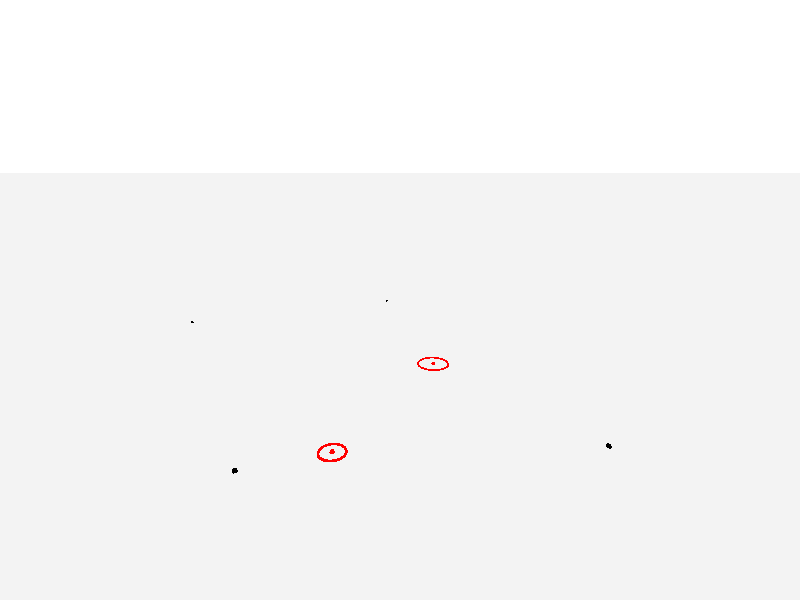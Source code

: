 #include "colors.inc"
#include "textures.inc"

background { 
	color White
}

#declare CameraPos = <0, 15, 0>;
#declare POV = <50, 0, 50>;
camera {
	location CameraPos
	look_at POV
  up y
  right x * 1280 / 720
}

light_source {
	CameraPos 
	White
}

plane {
  y, 0
  texture {
    pigment { color rgb 0.9 }
    finish { ambient 0.9 }
  }
}

sphere {
  <48,0,51>
  .2
  pigment { color Black }
}
sphere {
  <12,0,28>
  .2
  pigment { color Black }
}
sphere {
  <33,0,11>
  .2
  pigment { color Black }
}
sphere {
  <22,0,62>
  .2
  pigment { color Black }
}

sphere {
  <18,0,25>
  .2
  pigment { color Red }
}
torus {
  1.02698, .1
  translate <18,0,25>
  pigment { color Red }
}
sphere {
  <35,0,30>
  .2
  pigment { color Red }
}
torus {
  1.601299, .1
  translate <35,0,30>
  pigment { color Red }
}
